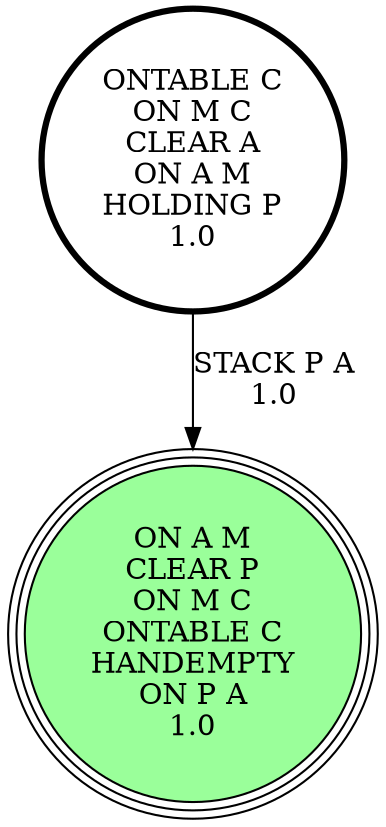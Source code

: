 digraph {
"ONTABLE C\nON M C\nCLEAR A\nON A M\nHOLDING P\n1.0\n" -> "ON A M\nCLEAR P\nON M C\nONTABLE C\nHANDEMPTY\nON P A\n1.0\n"[label="STACK P A\n1.0\n"];
"ON A M\nCLEAR P\nON M C\nONTABLE C\nHANDEMPTY\nON P A\n1.0\n" [shape=circle, style=filled, fillcolor=palegreen1, peripheries=3];
"ONTABLE C\nON M C\nCLEAR A\nON A M\nHOLDING P\n1.0\n" [shape=circle, penwidth=3];
"ON A M\nCLEAR P\nON M C\nONTABLE C\nHANDEMPTY\nON P A\n1.0\n" [shape=circle, style=filled, fillcolor=palegreen1, peripheries=3];
}
